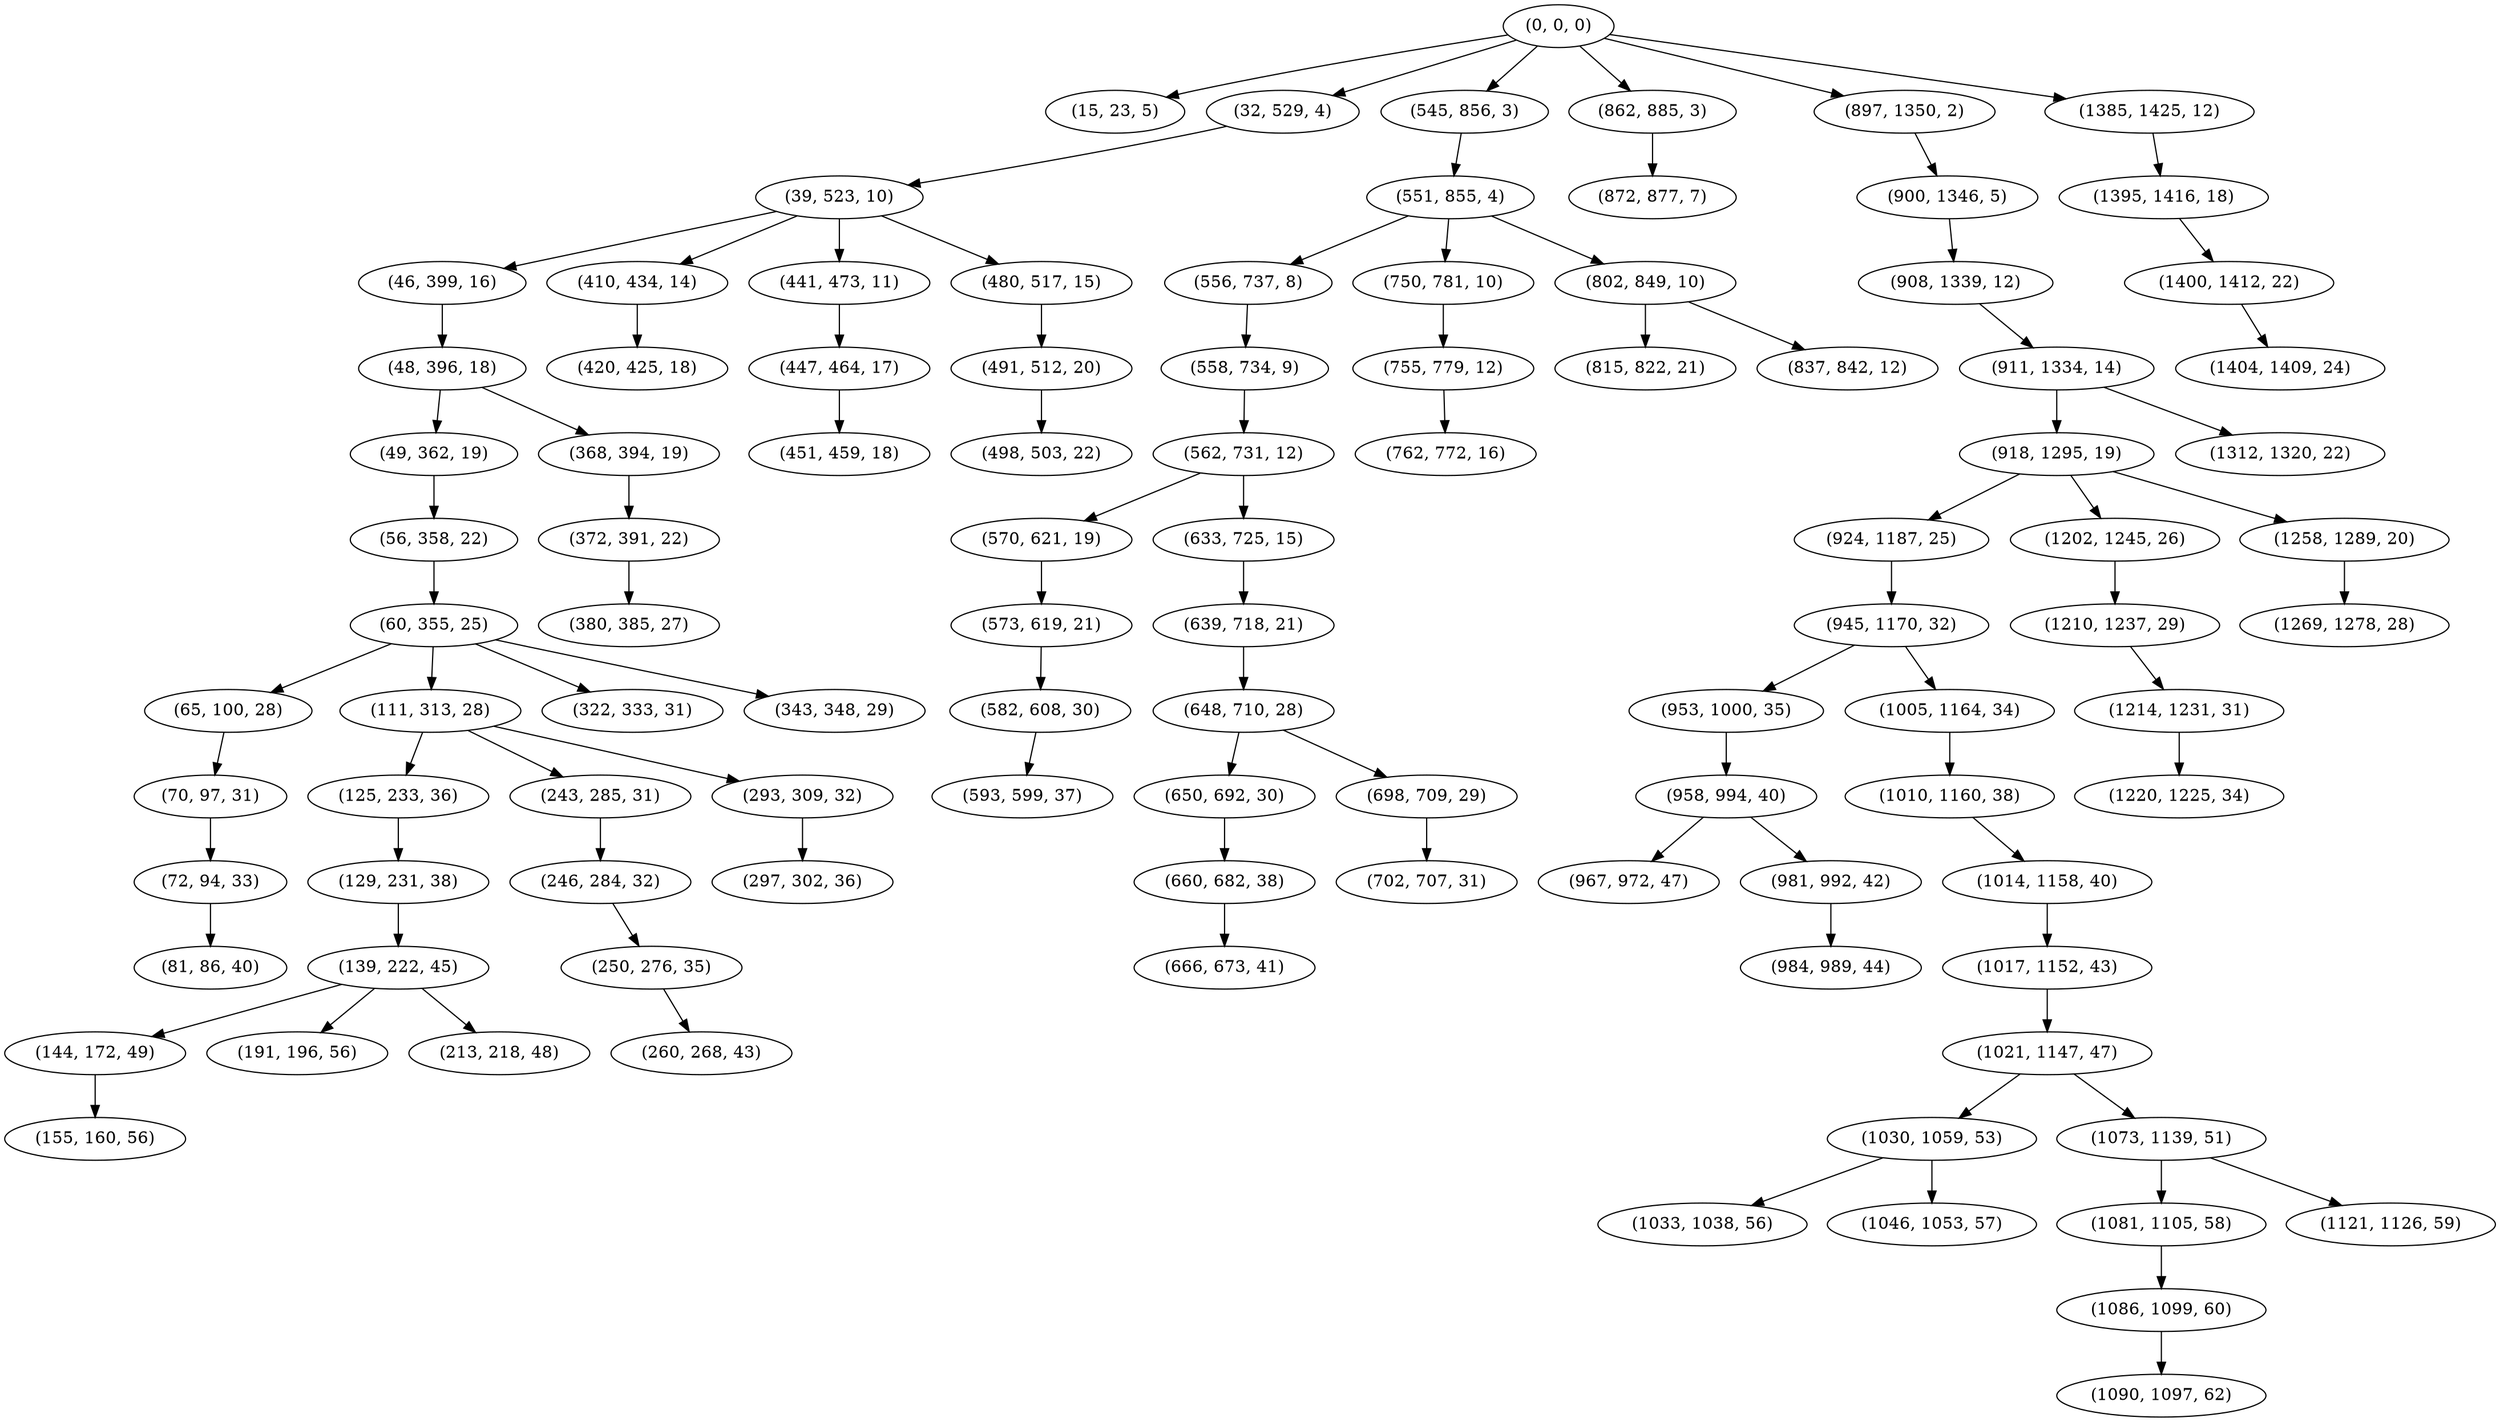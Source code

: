 digraph tree {
    "(0, 0, 0)";
    "(15, 23, 5)";
    "(32, 529, 4)";
    "(39, 523, 10)";
    "(46, 399, 16)";
    "(48, 396, 18)";
    "(49, 362, 19)";
    "(56, 358, 22)";
    "(60, 355, 25)";
    "(65, 100, 28)";
    "(70, 97, 31)";
    "(72, 94, 33)";
    "(81, 86, 40)";
    "(111, 313, 28)";
    "(125, 233, 36)";
    "(129, 231, 38)";
    "(139, 222, 45)";
    "(144, 172, 49)";
    "(155, 160, 56)";
    "(191, 196, 56)";
    "(213, 218, 48)";
    "(243, 285, 31)";
    "(246, 284, 32)";
    "(250, 276, 35)";
    "(260, 268, 43)";
    "(293, 309, 32)";
    "(297, 302, 36)";
    "(322, 333, 31)";
    "(343, 348, 29)";
    "(368, 394, 19)";
    "(372, 391, 22)";
    "(380, 385, 27)";
    "(410, 434, 14)";
    "(420, 425, 18)";
    "(441, 473, 11)";
    "(447, 464, 17)";
    "(451, 459, 18)";
    "(480, 517, 15)";
    "(491, 512, 20)";
    "(498, 503, 22)";
    "(545, 856, 3)";
    "(551, 855, 4)";
    "(556, 737, 8)";
    "(558, 734, 9)";
    "(562, 731, 12)";
    "(570, 621, 19)";
    "(573, 619, 21)";
    "(582, 608, 30)";
    "(593, 599, 37)";
    "(633, 725, 15)";
    "(639, 718, 21)";
    "(648, 710, 28)";
    "(650, 692, 30)";
    "(660, 682, 38)";
    "(666, 673, 41)";
    "(698, 709, 29)";
    "(702, 707, 31)";
    "(750, 781, 10)";
    "(755, 779, 12)";
    "(762, 772, 16)";
    "(802, 849, 10)";
    "(815, 822, 21)";
    "(837, 842, 12)";
    "(862, 885, 3)";
    "(872, 877, 7)";
    "(897, 1350, 2)";
    "(900, 1346, 5)";
    "(908, 1339, 12)";
    "(911, 1334, 14)";
    "(918, 1295, 19)";
    "(924, 1187, 25)";
    "(945, 1170, 32)";
    "(953, 1000, 35)";
    "(958, 994, 40)";
    "(967, 972, 47)";
    "(981, 992, 42)";
    "(984, 989, 44)";
    "(1005, 1164, 34)";
    "(1010, 1160, 38)";
    "(1014, 1158, 40)";
    "(1017, 1152, 43)";
    "(1021, 1147, 47)";
    "(1030, 1059, 53)";
    "(1033, 1038, 56)";
    "(1046, 1053, 57)";
    "(1073, 1139, 51)";
    "(1081, 1105, 58)";
    "(1086, 1099, 60)";
    "(1090, 1097, 62)";
    "(1121, 1126, 59)";
    "(1202, 1245, 26)";
    "(1210, 1237, 29)";
    "(1214, 1231, 31)";
    "(1220, 1225, 34)";
    "(1258, 1289, 20)";
    "(1269, 1278, 28)";
    "(1312, 1320, 22)";
    "(1385, 1425, 12)";
    "(1395, 1416, 18)";
    "(1400, 1412, 22)";
    "(1404, 1409, 24)";
    "(0, 0, 0)" -> "(15, 23, 5)";
    "(0, 0, 0)" -> "(32, 529, 4)";
    "(0, 0, 0)" -> "(545, 856, 3)";
    "(0, 0, 0)" -> "(862, 885, 3)";
    "(0, 0, 0)" -> "(897, 1350, 2)";
    "(0, 0, 0)" -> "(1385, 1425, 12)";
    "(32, 529, 4)" -> "(39, 523, 10)";
    "(39, 523, 10)" -> "(46, 399, 16)";
    "(39, 523, 10)" -> "(410, 434, 14)";
    "(39, 523, 10)" -> "(441, 473, 11)";
    "(39, 523, 10)" -> "(480, 517, 15)";
    "(46, 399, 16)" -> "(48, 396, 18)";
    "(48, 396, 18)" -> "(49, 362, 19)";
    "(48, 396, 18)" -> "(368, 394, 19)";
    "(49, 362, 19)" -> "(56, 358, 22)";
    "(56, 358, 22)" -> "(60, 355, 25)";
    "(60, 355, 25)" -> "(65, 100, 28)";
    "(60, 355, 25)" -> "(111, 313, 28)";
    "(60, 355, 25)" -> "(322, 333, 31)";
    "(60, 355, 25)" -> "(343, 348, 29)";
    "(65, 100, 28)" -> "(70, 97, 31)";
    "(70, 97, 31)" -> "(72, 94, 33)";
    "(72, 94, 33)" -> "(81, 86, 40)";
    "(111, 313, 28)" -> "(125, 233, 36)";
    "(111, 313, 28)" -> "(243, 285, 31)";
    "(111, 313, 28)" -> "(293, 309, 32)";
    "(125, 233, 36)" -> "(129, 231, 38)";
    "(129, 231, 38)" -> "(139, 222, 45)";
    "(139, 222, 45)" -> "(144, 172, 49)";
    "(139, 222, 45)" -> "(191, 196, 56)";
    "(139, 222, 45)" -> "(213, 218, 48)";
    "(144, 172, 49)" -> "(155, 160, 56)";
    "(243, 285, 31)" -> "(246, 284, 32)";
    "(246, 284, 32)" -> "(250, 276, 35)";
    "(250, 276, 35)" -> "(260, 268, 43)";
    "(293, 309, 32)" -> "(297, 302, 36)";
    "(368, 394, 19)" -> "(372, 391, 22)";
    "(372, 391, 22)" -> "(380, 385, 27)";
    "(410, 434, 14)" -> "(420, 425, 18)";
    "(441, 473, 11)" -> "(447, 464, 17)";
    "(447, 464, 17)" -> "(451, 459, 18)";
    "(480, 517, 15)" -> "(491, 512, 20)";
    "(491, 512, 20)" -> "(498, 503, 22)";
    "(545, 856, 3)" -> "(551, 855, 4)";
    "(551, 855, 4)" -> "(556, 737, 8)";
    "(551, 855, 4)" -> "(750, 781, 10)";
    "(551, 855, 4)" -> "(802, 849, 10)";
    "(556, 737, 8)" -> "(558, 734, 9)";
    "(558, 734, 9)" -> "(562, 731, 12)";
    "(562, 731, 12)" -> "(570, 621, 19)";
    "(562, 731, 12)" -> "(633, 725, 15)";
    "(570, 621, 19)" -> "(573, 619, 21)";
    "(573, 619, 21)" -> "(582, 608, 30)";
    "(582, 608, 30)" -> "(593, 599, 37)";
    "(633, 725, 15)" -> "(639, 718, 21)";
    "(639, 718, 21)" -> "(648, 710, 28)";
    "(648, 710, 28)" -> "(650, 692, 30)";
    "(648, 710, 28)" -> "(698, 709, 29)";
    "(650, 692, 30)" -> "(660, 682, 38)";
    "(660, 682, 38)" -> "(666, 673, 41)";
    "(698, 709, 29)" -> "(702, 707, 31)";
    "(750, 781, 10)" -> "(755, 779, 12)";
    "(755, 779, 12)" -> "(762, 772, 16)";
    "(802, 849, 10)" -> "(815, 822, 21)";
    "(802, 849, 10)" -> "(837, 842, 12)";
    "(862, 885, 3)" -> "(872, 877, 7)";
    "(897, 1350, 2)" -> "(900, 1346, 5)";
    "(900, 1346, 5)" -> "(908, 1339, 12)";
    "(908, 1339, 12)" -> "(911, 1334, 14)";
    "(911, 1334, 14)" -> "(918, 1295, 19)";
    "(911, 1334, 14)" -> "(1312, 1320, 22)";
    "(918, 1295, 19)" -> "(924, 1187, 25)";
    "(918, 1295, 19)" -> "(1202, 1245, 26)";
    "(918, 1295, 19)" -> "(1258, 1289, 20)";
    "(924, 1187, 25)" -> "(945, 1170, 32)";
    "(945, 1170, 32)" -> "(953, 1000, 35)";
    "(945, 1170, 32)" -> "(1005, 1164, 34)";
    "(953, 1000, 35)" -> "(958, 994, 40)";
    "(958, 994, 40)" -> "(967, 972, 47)";
    "(958, 994, 40)" -> "(981, 992, 42)";
    "(981, 992, 42)" -> "(984, 989, 44)";
    "(1005, 1164, 34)" -> "(1010, 1160, 38)";
    "(1010, 1160, 38)" -> "(1014, 1158, 40)";
    "(1014, 1158, 40)" -> "(1017, 1152, 43)";
    "(1017, 1152, 43)" -> "(1021, 1147, 47)";
    "(1021, 1147, 47)" -> "(1030, 1059, 53)";
    "(1021, 1147, 47)" -> "(1073, 1139, 51)";
    "(1030, 1059, 53)" -> "(1033, 1038, 56)";
    "(1030, 1059, 53)" -> "(1046, 1053, 57)";
    "(1073, 1139, 51)" -> "(1081, 1105, 58)";
    "(1073, 1139, 51)" -> "(1121, 1126, 59)";
    "(1081, 1105, 58)" -> "(1086, 1099, 60)";
    "(1086, 1099, 60)" -> "(1090, 1097, 62)";
    "(1202, 1245, 26)" -> "(1210, 1237, 29)";
    "(1210, 1237, 29)" -> "(1214, 1231, 31)";
    "(1214, 1231, 31)" -> "(1220, 1225, 34)";
    "(1258, 1289, 20)" -> "(1269, 1278, 28)";
    "(1385, 1425, 12)" -> "(1395, 1416, 18)";
    "(1395, 1416, 18)" -> "(1400, 1412, 22)";
    "(1400, 1412, 22)" -> "(1404, 1409, 24)";
}
